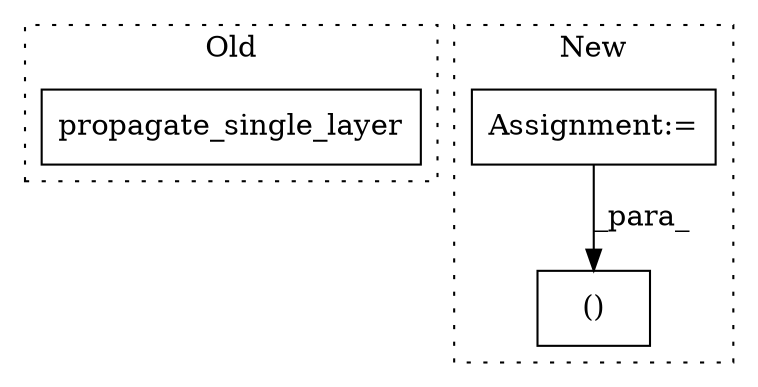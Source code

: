 digraph G {
subgraph cluster0 {
1 [label="propagate_single_layer" a="32" s="34042,34089" l="23,1" shape="box"];
label = "Old";
style="dotted";
}
subgraph cluster1 {
2 [label="()" a="106" s="45338" l="59" shape="box"];
3 [label="Assignment:=" a="7" s="45204" l="11" shape="box"];
label = "New";
style="dotted";
}
3 -> 2 [label="_para_"];
}